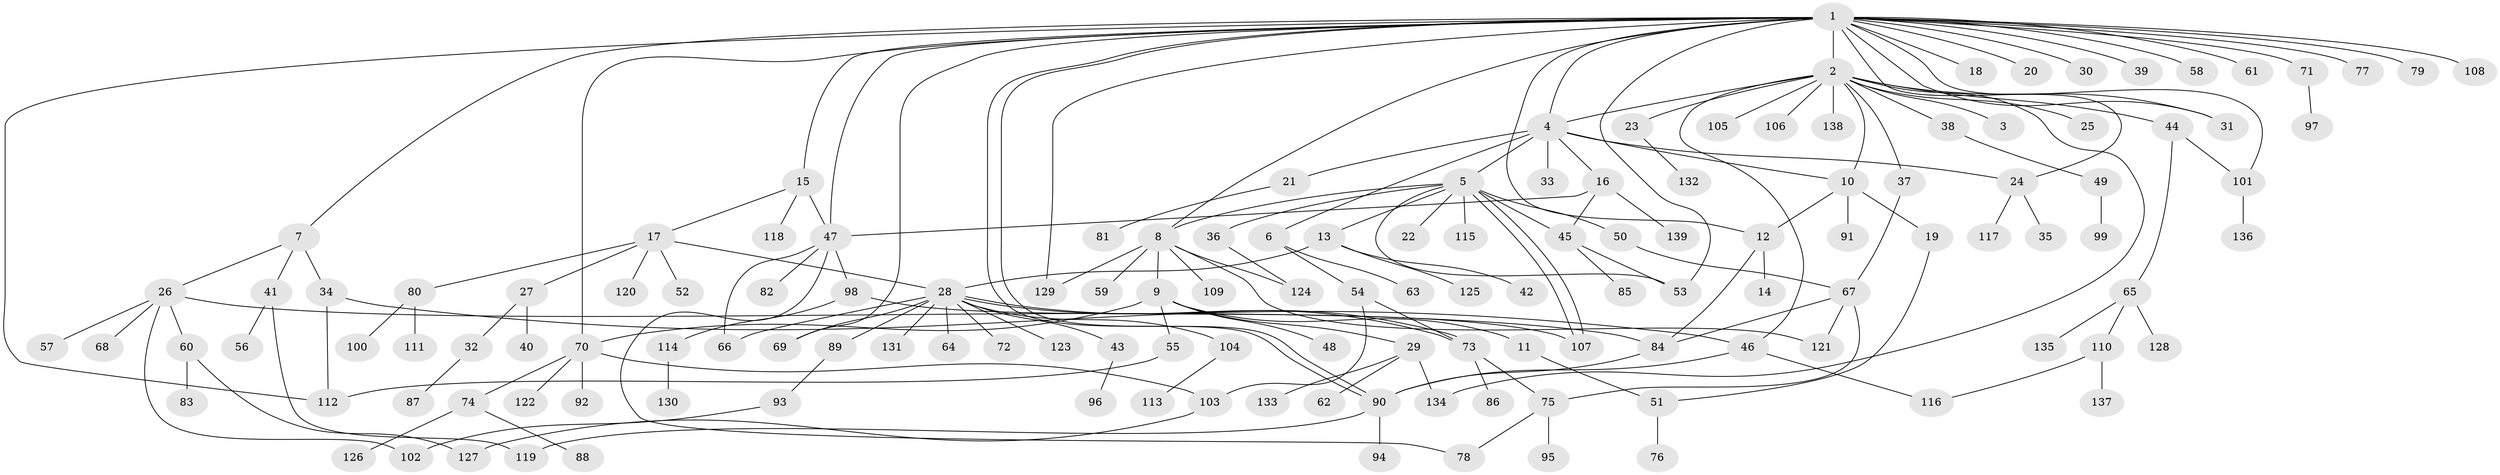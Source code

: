// coarse degree distribution, {25: 0.011904761904761904, 14: 0.011904761904761904, 1: 0.39285714285714285, 8: 0.011904761904761904, 6: 0.047619047619047616, 2: 0.23809523809523808, 5: 0.08333333333333333, 4: 0.047619047619047616, 3: 0.14285714285714285, 11: 0.011904761904761904}
// Generated by graph-tools (version 1.1) at 2025/50/03/04/25 22:50:12]
// undirected, 139 vertices, 179 edges
graph export_dot {
  node [color=gray90,style=filled];
  1;
  2;
  3;
  4;
  5;
  6;
  7;
  8;
  9;
  10;
  11;
  12;
  13;
  14;
  15;
  16;
  17;
  18;
  19;
  20;
  21;
  22;
  23;
  24;
  25;
  26;
  27;
  28;
  29;
  30;
  31;
  32;
  33;
  34;
  35;
  36;
  37;
  38;
  39;
  40;
  41;
  42;
  43;
  44;
  45;
  46;
  47;
  48;
  49;
  50;
  51;
  52;
  53;
  54;
  55;
  56;
  57;
  58;
  59;
  60;
  61;
  62;
  63;
  64;
  65;
  66;
  67;
  68;
  69;
  70;
  71;
  72;
  73;
  74;
  75;
  76;
  77;
  78;
  79;
  80;
  81;
  82;
  83;
  84;
  85;
  86;
  87;
  88;
  89;
  90;
  91;
  92;
  93;
  94;
  95;
  96;
  97;
  98;
  99;
  100;
  101;
  102;
  103;
  104;
  105;
  106;
  107;
  108;
  109;
  110;
  111;
  112;
  113;
  114;
  115;
  116;
  117;
  118;
  119;
  120;
  121;
  122;
  123;
  124;
  125;
  126;
  127;
  128;
  129;
  130;
  131;
  132;
  133;
  134;
  135;
  136;
  137;
  138;
  139;
  1 -- 2;
  1 -- 4;
  1 -- 7;
  1 -- 8;
  1 -- 12;
  1 -- 15;
  1 -- 18;
  1 -- 20;
  1 -- 24;
  1 -- 30;
  1 -- 31;
  1 -- 39;
  1 -- 47;
  1 -- 53;
  1 -- 58;
  1 -- 61;
  1 -- 69;
  1 -- 70;
  1 -- 71;
  1 -- 77;
  1 -- 79;
  1 -- 90;
  1 -- 90;
  1 -- 101;
  1 -- 108;
  1 -- 112;
  1 -- 129;
  2 -- 3;
  2 -- 4;
  2 -- 10;
  2 -- 23;
  2 -- 25;
  2 -- 31;
  2 -- 37;
  2 -- 38;
  2 -- 44;
  2 -- 46;
  2 -- 105;
  2 -- 106;
  2 -- 134;
  2 -- 138;
  4 -- 5;
  4 -- 6;
  4 -- 10;
  4 -- 16;
  4 -- 21;
  4 -- 24;
  4 -- 33;
  5 -- 8;
  5 -- 13;
  5 -- 22;
  5 -- 36;
  5 -- 45;
  5 -- 50;
  5 -- 53;
  5 -- 107;
  5 -- 107;
  5 -- 115;
  6 -- 54;
  6 -- 63;
  7 -- 26;
  7 -- 34;
  7 -- 41;
  8 -- 9;
  8 -- 59;
  8 -- 109;
  8 -- 121;
  8 -- 124;
  8 -- 129;
  9 -- 11;
  9 -- 29;
  9 -- 48;
  9 -- 55;
  9 -- 70;
  10 -- 12;
  10 -- 19;
  10 -- 91;
  11 -- 51;
  12 -- 14;
  12 -- 84;
  13 -- 28;
  13 -- 42;
  13 -- 125;
  15 -- 17;
  15 -- 47;
  15 -- 118;
  16 -- 45;
  16 -- 47;
  16 -- 139;
  17 -- 27;
  17 -- 28;
  17 -- 52;
  17 -- 80;
  17 -- 120;
  19 -- 51;
  21 -- 81;
  23 -- 132;
  24 -- 35;
  24 -- 117;
  26 -- 57;
  26 -- 60;
  26 -- 68;
  26 -- 84;
  26 -- 102;
  27 -- 32;
  27 -- 40;
  28 -- 43;
  28 -- 64;
  28 -- 66;
  28 -- 69;
  28 -- 72;
  28 -- 73;
  28 -- 73;
  28 -- 89;
  28 -- 104;
  28 -- 123;
  28 -- 131;
  29 -- 62;
  29 -- 133;
  29 -- 134;
  32 -- 87;
  34 -- 46;
  34 -- 112;
  36 -- 124;
  37 -- 67;
  38 -- 49;
  41 -- 56;
  41 -- 119;
  43 -- 96;
  44 -- 65;
  44 -- 101;
  45 -- 53;
  45 -- 85;
  46 -- 90;
  46 -- 116;
  47 -- 66;
  47 -- 78;
  47 -- 82;
  47 -- 98;
  49 -- 99;
  50 -- 67;
  51 -- 76;
  54 -- 73;
  54 -- 103;
  55 -- 112;
  60 -- 83;
  60 -- 127;
  65 -- 110;
  65 -- 128;
  65 -- 135;
  67 -- 75;
  67 -- 84;
  67 -- 121;
  70 -- 74;
  70 -- 92;
  70 -- 103;
  70 -- 122;
  71 -- 97;
  73 -- 75;
  73 -- 86;
  74 -- 88;
  74 -- 126;
  75 -- 78;
  75 -- 95;
  80 -- 100;
  80 -- 111;
  84 -- 90;
  89 -- 93;
  90 -- 94;
  90 -- 119;
  93 -- 102;
  98 -- 107;
  98 -- 114;
  101 -- 136;
  103 -- 127;
  104 -- 113;
  110 -- 116;
  110 -- 137;
  114 -- 130;
}
